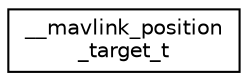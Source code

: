 digraph "Graphical Class Hierarchy"
{
 // INTERACTIVE_SVG=YES
  edge [fontname="Helvetica",fontsize="10",labelfontname="Helvetica",labelfontsize="10"];
  node [fontname="Helvetica",fontsize="10",shape=record];
  rankdir="LR";
  Node1 [label="__mavlink_position\l_target_t",height=0.2,width=0.4,color="black", fillcolor="white", style="filled",URL="$struct____mavlink__position__target__t.html"];
}
